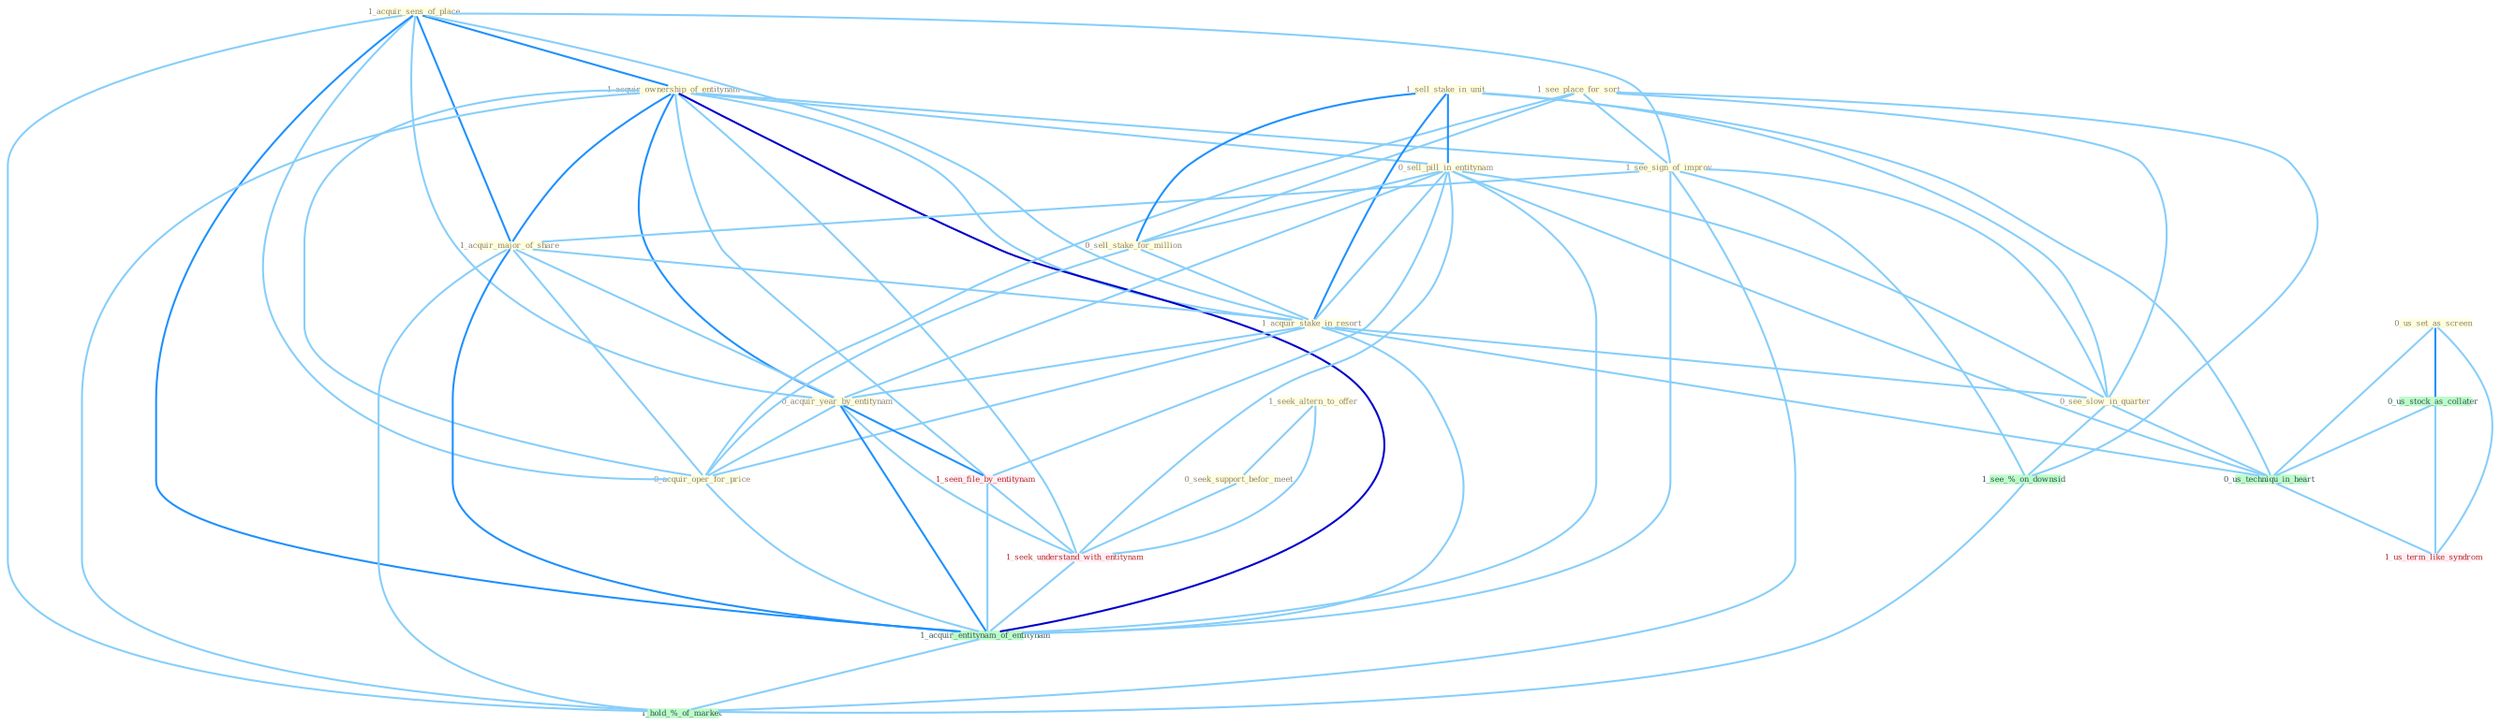 Graph G{ 
    node
    [shape=polygon,style=filled,width=.5,height=.06,color="#BDFCC9",fixedsize=true,fontsize=4,
    fontcolor="#2f4f4f"];
    {node
    [color="#ffffe0", fontcolor="#8b7d6b"] "1_acquir_sens_of_place " "1_acquir_ownership_of_entitynam " "1_see_place_for_sort " "1_see_sign_of_improv " "1_sell_stake_in_unit " "0_us_set_as_screen " "1_seek_altern_to_offer " "0_sell_pill_in_entitynam " "1_acquir_major_of_share " "0_sell_stake_for_million " "1_acquir_stake_in_resort " "0_seek_support_befor_meet " "0_acquir_year_by_entitynam " "0_see_slow_in_quarter " "0_acquir_oper_for_price "}
{node [color="#fff0f5", fontcolor="#b22222"] "1_seen_file_by_entitynam " "1_seek_understand_with_entitynam " "1_us_term_like_syndrom "}
edge [color="#B0E2FF"];

	"1_acquir_sens_of_place " -- "1_acquir_ownership_of_entitynam " [w="2", color="#1e90ff" , len=0.8];
	"1_acquir_sens_of_place " -- "1_see_sign_of_improv " [w="1", color="#87cefa" ];
	"1_acquir_sens_of_place " -- "1_acquir_major_of_share " [w="2", color="#1e90ff" , len=0.8];
	"1_acquir_sens_of_place " -- "1_acquir_stake_in_resort " [w="1", color="#87cefa" ];
	"1_acquir_sens_of_place " -- "0_acquir_year_by_entitynam " [w="1", color="#87cefa" ];
	"1_acquir_sens_of_place " -- "0_acquir_oper_for_price " [w="1", color="#87cefa" ];
	"1_acquir_sens_of_place " -- "1_acquir_entitynam_of_entitynam " [w="2", color="#1e90ff" , len=0.8];
	"1_acquir_sens_of_place " -- "1_hold_%_of_market " [w="1", color="#87cefa" ];
	"1_acquir_ownership_of_entitynam " -- "1_see_sign_of_improv " [w="1", color="#87cefa" ];
	"1_acquir_ownership_of_entitynam " -- "0_sell_pill_in_entitynam " [w="1", color="#87cefa" ];
	"1_acquir_ownership_of_entitynam " -- "1_acquir_major_of_share " [w="2", color="#1e90ff" , len=0.8];
	"1_acquir_ownership_of_entitynam " -- "1_acquir_stake_in_resort " [w="1", color="#87cefa" ];
	"1_acquir_ownership_of_entitynam " -- "0_acquir_year_by_entitynam " [w="2", color="#1e90ff" , len=0.8];
	"1_acquir_ownership_of_entitynam " -- "0_acquir_oper_for_price " [w="1", color="#87cefa" ];
	"1_acquir_ownership_of_entitynam " -- "1_seen_file_by_entitynam " [w="1", color="#87cefa" ];
	"1_acquir_ownership_of_entitynam " -- "1_seek_understand_with_entitynam " [w="1", color="#87cefa" ];
	"1_acquir_ownership_of_entitynam " -- "1_acquir_entitynam_of_entitynam " [w="3", color="#0000cd" , len=0.6];
	"1_acquir_ownership_of_entitynam " -- "1_hold_%_of_market " [w="1", color="#87cefa" ];
	"1_see_place_for_sort " -- "1_see_sign_of_improv " [w="1", color="#87cefa" ];
	"1_see_place_for_sort " -- "0_sell_stake_for_million " [w="1", color="#87cefa" ];
	"1_see_place_for_sort " -- "0_see_slow_in_quarter " [w="1", color="#87cefa" ];
	"1_see_place_for_sort " -- "0_acquir_oper_for_price " [w="1", color="#87cefa" ];
	"1_see_place_for_sort " -- "1_see_%_on_downsid " [w="1", color="#87cefa" ];
	"1_see_sign_of_improv " -- "1_acquir_major_of_share " [w="1", color="#87cefa" ];
	"1_see_sign_of_improv " -- "0_see_slow_in_quarter " [w="1", color="#87cefa" ];
	"1_see_sign_of_improv " -- "1_acquir_entitynam_of_entitynam " [w="1", color="#87cefa" ];
	"1_see_sign_of_improv " -- "1_see_%_on_downsid " [w="1", color="#87cefa" ];
	"1_see_sign_of_improv " -- "1_hold_%_of_market " [w="1", color="#87cefa" ];
	"1_sell_stake_in_unit " -- "0_sell_pill_in_entitynam " [w="2", color="#1e90ff" , len=0.8];
	"1_sell_stake_in_unit " -- "0_sell_stake_for_million " [w="2", color="#1e90ff" , len=0.8];
	"1_sell_stake_in_unit " -- "1_acquir_stake_in_resort " [w="2", color="#1e90ff" , len=0.8];
	"1_sell_stake_in_unit " -- "0_see_slow_in_quarter " [w="1", color="#87cefa" ];
	"1_sell_stake_in_unit " -- "0_us_techniqu_in_heart " [w="1", color="#87cefa" ];
	"0_us_set_as_screen " -- "0_us_stock_as_collater " [w="2", color="#1e90ff" , len=0.8];
	"0_us_set_as_screen " -- "0_us_techniqu_in_heart " [w="1", color="#87cefa" ];
	"0_us_set_as_screen " -- "1_us_term_like_syndrom " [w="1", color="#87cefa" ];
	"1_seek_altern_to_offer " -- "0_seek_support_befor_meet " [w="1", color="#87cefa" ];
	"1_seek_altern_to_offer " -- "1_seek_understand_with_entitynam " [w="1", color="#87cefa" ];
	"0_sell_pill_in_entitynam " -- "0_sell_stake_for_million " [w="1", color="#87cefa" ];
	"0_sell_pill_in_entitynam " -- "1_acquir_stake_in_resort " [w="1", color="#87cefa" ];
	"0_sell_pill_in_entitynam " -- "0_acquir_year_by_entitynam " [w="1", color="#87cefa" ];
	"0_sell_pill_in_entitynam " -- "0_see_slow_in_quarter " [w="1", color="#87cefa" ];
	"0_sell_pill_in_entitynam " -- "1_seen_file_by_entitynam " [w="1", color="#87cefa" ];
	"0_sell_pill_in_entitynam " -- "1_seek_understand_with_entitynam " [w="1", color="#87cefa" ];
	"0_sell_pill_in_entitynam " -- "1_acquir_entitynam_of_entitynam " [w="1", color="#87cefa" ];
	"0_sell_pill_in_entitynam " -- "0_us_techniqu_in_heart " [w="1", color="#87cefa" ];
	"1_acquir_major_of_share " -- "1_acquir_stake_in_resort " [w="1", color="#87cefa" ];
	"1_acquir_major_of_share " -- "0_acquir_year_by_entitynam " [w="1", color="#87cefa" ];
	"1_acquir_major_of_share " -- "0_acquir_oper_for_price " [w="1", color="#87cefa" ];
	"1_acquir_major_of_share " -- "1_acquir_entitynam_of_entitynam " [w="2", color="#1e90ff" , len=0.8];
	"1_acquir_major_of_share " -- "1_hold_%_of_market " [w="1", color="#87cefa" ];
	"0_sell_stake_for_million " -- "1_acquir_stake_in_resort " [w="1", color="#87cefa" ];
	"0_sell_stake_for_million " -- "0_acquir_oper_for_price " [w="1", color="#87cefa" ];
	"1_acquir_stake_in_resort " -- "0_acquir_year_by_entitynam " [w="1", color="#87cefa" ];
	"1_acquir_stake_in_resort " -- "0_see_slow_in_quarter " [w="1", color="#87cefa" ];
	"1_acquir_stake_in_resort " -- "0_acquir_oper_for_price " [w="1", color="#87cefa" ];
	"1_acquir_stake_in_resort " -- "1_acquir_entitynam_of_entitynam " [w="1", color="#87cefa" ];
	"1_acquir_stake_in_resort " -- "0_us_techniqu_in_heart " [w="1", color="#87cefa" ];
	"0_seek_support_befor_meet " -- "1_seek_understand_with_entitynam " [w="1", color="#87cefa" ];
	"0_acquir_year_by_entitynam " -- "0_acquir_oper_for_price " [w="1", color="#87cefa" ];
	"0_acquir_year_by_entitynam " -- "1_seen_file_by_entitynam " [w="2", color="#1e90ff" , len=0.8];
	"0_acquir_year_by_entitynam " -- "1_seek_understand_with_entitynam " [w="1", color="#87cefa" ];
	"0_acquir_year_by_entitynam " -- "1_acquir_entitynam_of_entitynam " [w="2", color="#1e90ff" , len=0.8];
	"0_see_slow_in_quarter " -- "0_us_techniqu_in_heart " [w="1", color="#87cefa" ];
	"0_see_slow_in_quarter " -- "1_see_%_on_downsid " [w="1", color="#87cefa" ];
	"0_acquir_oper_for_price " -- "1_acquir_entitynam_of_entitynam " [w="1", color="#87cefa" ];
	"1_seen_file_by_entitynam " -- "1_seek_understand_with_entitynam " [w="1", color="#87cefa" ];
	"1_seen_file_by_entitynam " -- "1_acquir_entitynam_of_entitynam " [w="1", color="#87cefa" ];
	"0_us_stock_as_collater " -- "0_us_techniqu_in_heart " [w="1", color="#87cefa" ];
	"0_us_stock_as_collater " -- "1_us_term_like_syndrom " [w="1", color="#87cefa" ];
	"1_seek_understand_with_entitynam " -- "1_acquir_entitynam_of_entitynam " [w="1", color="#87cefa" ];
	"1_acquir_entitynam_of_entitynam " -- "1_hold_%_of_market " [w="1", color="#87cefa" ];
	"0_us_techniqu_in_heart " -- "1_us_term_like_syndrom " [w="1", color="#87cefa" ];
	"1_see_%_on_downsid " -- "1_hold_%_of_market " [w="1", color="#87cefa" ];
}
